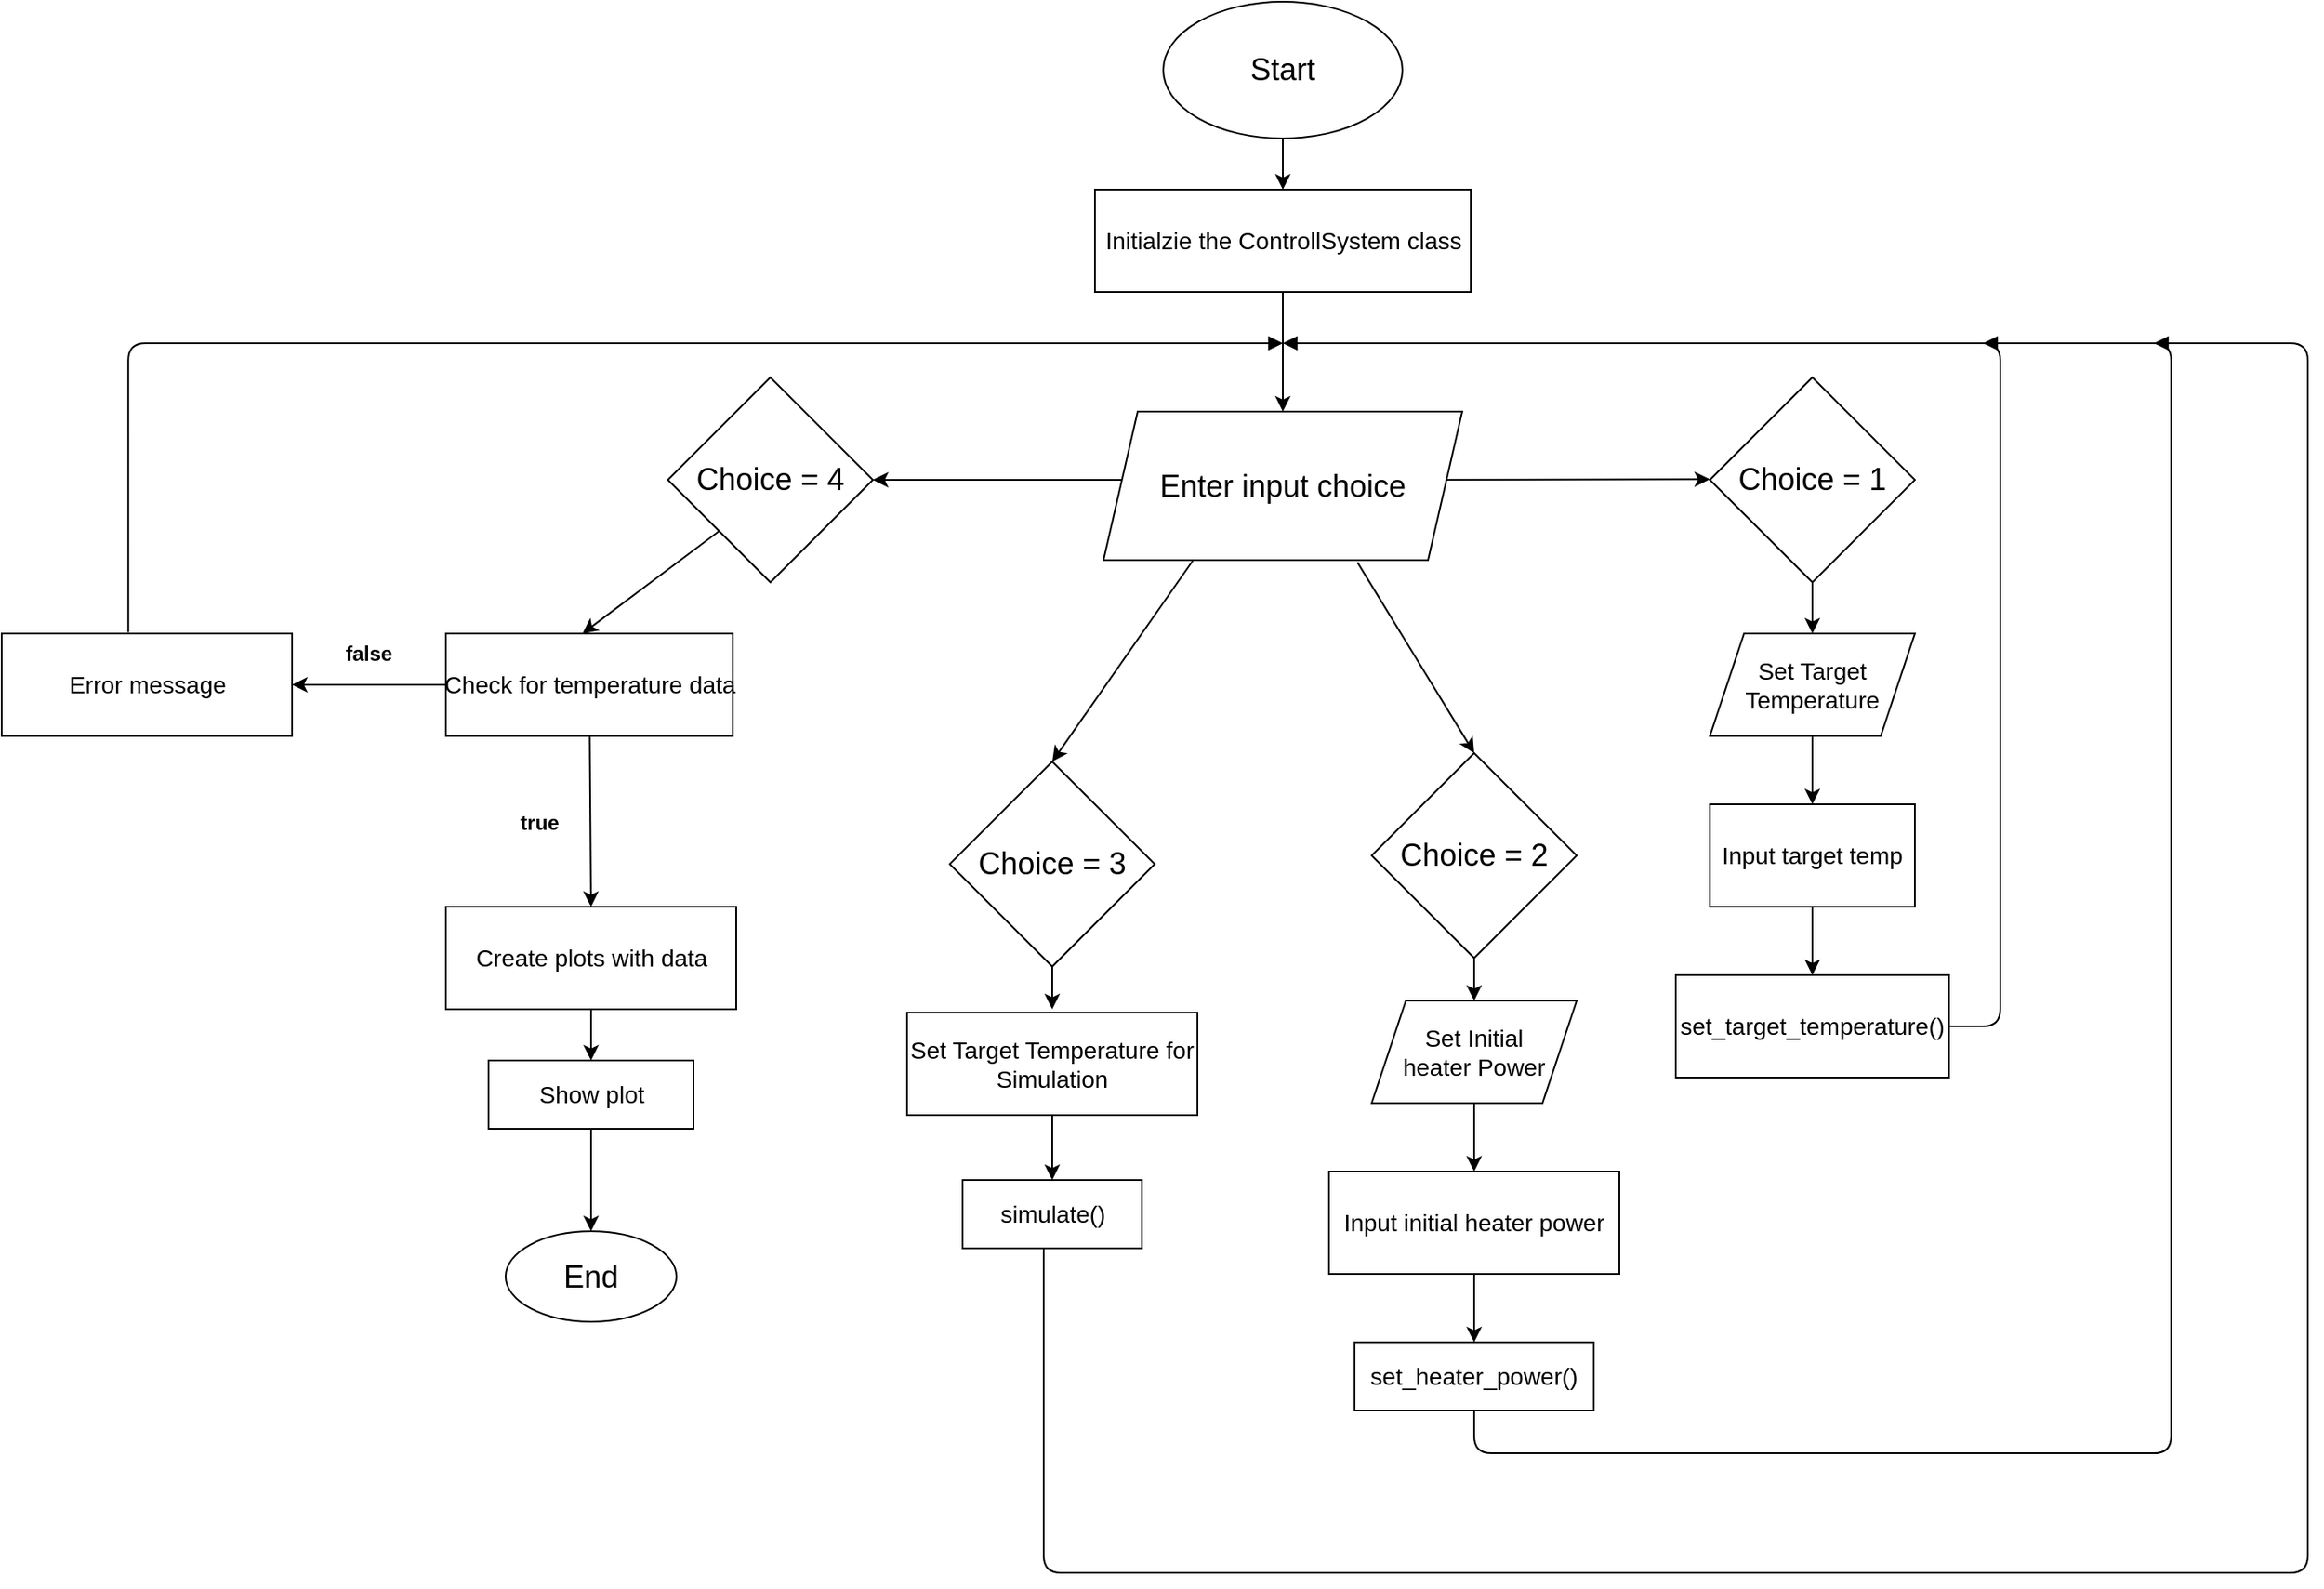 <mxfile>
    <diagram id="ehz1RpYZ33W3WZLCxr4i" name="Page-1">
        <mxGraphModel dx="1084" dy="285" grid="0" gridSize="10" guides="1" tooltips="1" connect="1" arrows="1" fold="1" page="0" pageScale="1" pageWidth="827" pageHeight="1169" math="0" shadow="0">
            <root>
                <mxCell id="0"/>
                <mxCell id="1" parent="0"/>
                <mxCell id="2" value="&lt;font style=&quot;font-size: 18px;&quot;&gt;Start&lt;/font&gt;" style="ellipse;whiteSpace=wrap;html=1;" parent="1" vertex="1">
                    <mxGeometry x="290" y="40" width="140" height="80" as="geometry"/>
                </mxCell>
                <mxCell id="3" value="&lt;font style=&quot;font-size: 14px;&quot;&gt;Initialzie the ControllSystem class&lt;/font&gt;" style="html=1;" parent="1" vertex="1">
                    <mxGeometry x="250" y="150" width="220" height="60" as="geometry"/>
                </mxCell>
                <mxCell id="4" value="" style="endArrow=classic;html=1;exitX=0.5;exitY=1;exitDx=0;exitDy=0;" parent="1" source="2" target="3" edge="1">
                    <mxGeometry width="50" height="50" relative="1" as="geometry">
                        <mxPoint x="400" y="260" as="sourcePoint"/>
                        <mxPoint x="450" y="210" as="targetPoint"/>
                    </mxGeometry>
                </mxCell>
                <mxCell id="5" value="" style="endArrow=classic;html=1;exitX=0.5;exitY=1;exitDx=0;exitDy=0;" parent="1" source="3" edge="1">
                    <mxGeometry width="50" height="50" relative="1" as="geometry">
                        <mxPoint x="400" y="260" as="sourcePoint"/>
                        <mxPoint x="360" y="280.0" as="targetPoint"/>
                    </mxGeometry>
                </mxCell>
                <mxCell id="27" style="edgeStyle=none;html=1;exitX=0;exitY=0;exitDx=0;exitDy=0;" parent="1" edge="1">
                    <mxGeometry relative="1" as="geometry">
                        <mxPoint x="120" y="320" as="targetPoint"/>
                        <mxPoint x="320" y="320" as="sourcePoint"/>
                    </mxGeometry>
                </mxCell>
                <mxCell id="28" style="edgeStyle=none;html=1;exitX=1;exitY=0;exitDx=0;exitDy=0;" parent="1" edge="1">
                    <mxGeometry relative="1" as="geometry">
                        <mxPoint x="610" y="319.667" as="targetPoint"/>
                        <mxPoint x="400" y="320" as="sourcePoint"/>
                    </mxGeometry>
                </mxCell>
                <mxCell id="29" style="edgeStyle=none;html=1;exitX=0.25;exitY=1;exitDx=0;exitDy=0;entryX=0.5;entryY=0;entryDx=0;entryDy=0;" parent="1" source="77" target="51" edge="1">
                    <mxGeometry relative="1" as="geometry">
                        <mxPoint x="220" y="480" as="targetPoint"/>
                        <mxPoint x="320" y="400" as="sourcePoint"/>
                    </mxGeometry>
                </mxCell>
                <mxCell id="30" style="edgeStyle=none;html=1;exitX=0.708;exitY=1.015;exitDx=0;exitDy=0;entryX=0.5;entryY=0;entryDx=0;entryDy=0;exitPerimeter=0;" parent="1" source="77" target="41" edge="1">
                    <mxGeometry relative="1" as="geometry">
                        <mxPoint x="440" y="520" as="targetPoint"/>
                        <mxPoint x="400" y="400" as="sourcePoint"/>
                    </mxGeometry>
                </mxCell>
                <mxCell id="33" style="edgeStyle=none;html=1;entryX=0.5;entryY=0;entryDx=0;entryDy=0;" parent="1" source="31" edge="1">
                    <mxGeometry relative="1" as="geometry">
                        <mxPoint x="670" y="410" as="targetPoint"/>
                    </mxGeometry>
                </mxCell>
                <mxCell id="31" value="&lt;font style=&quot;font-size: 18px;&quot;&gt;Choice = 1&lt;/font&gt;" style="rhombus;whiteSpace=wrap;html=1;" parent="1" vertex="1">
                    <mxGeometry x="610" y="260" width="120" height="120" as="geometry"/>
                </mxCell>
                <mxCell id="35" style="edgeStyle=none;html=1;" parent="1" source="34" edge="1">
                    <mxGeometry relative="1" as="geometry">
                        <mxPoint x="670" y="510" as="targetPoint"/>
                    </mxGeometry>
                </mxCell>
                <mxCell id="34" value="&lt;font style=&quot;font-size: 14px;&quot;&gt;Set Target Temperature&lt;/font&gt;" style="shape=parallelogram;perimeter=parallelogramPerimeter;whiteSpace=wrap;html=1;fixedSize=1;" parent="1" vertex="1">
                    <mxGeometry x="610" y="410" width="120" height="60" as="geometry"/>
                </mxCell>
                <mxCell id="37" style="edgeStyle=none;html=1;" parent="1" source="36" edge="1">
                    <mxGeometry relative="1" as="geometry">
                        <mxPoint x="670" y="610" as="targetPoint"/>
                    </mxGeometry>
                </mxCell>
                <mxCell id="36" value="&lt;font style=&quot;font-size: 14px;&quot;&gt;Input target temp&lt;/font&gt;" style="rounded=0;whiteSpace=wrap;html=1;" parent="1" vertex="1">
                    <mxGeometry x="610" y="510.0" width="120" height="60" as="geometry"/>
                </mxCell>
                <mxCell id="38" value="&lt;font style=&quot;font-size: 14px;&quot;&gt;set_target_temperature()&lt;/font&gt;" style="rounded=0;whiteSpace=wrap;html=1;" parent="1" vertex="1">
                    <mxGeometry x="590" y="610" width="160" height="60" as="geometry"/>
                </mxCell>
                <mxCell id="39" value="" style="endArrow=block;endFill=1;html=1;edgeStyle=orthogonalEdgeStyle;align=left;verticalAlign=top;exitX=1;exitY=0.5;exitDx=0;exitDy=0;" parent="1" source="38" edge="1">
                    <mxGeometry x="-1" relative="1" as="geometry">
                        <mxPoint x="530" y="420" as="sourcePoint"/>
                        <mxPoint x="360" y="240" as="targetPoint"/>
                        <Array as="points">
                            <mxPoint x="780" y="640"/>
                            <mxPoint x="780" y="240"/>
                        </Array>
                    </mxGeometry>
                </mxCell>
                <mxCell id="41" value="&lt;font style=&quot;font-size: 18px;&quot;&gt;Choice = 2&lt;/font&gt;" style="rhombus;whiteSpace=wrap;html=1;" parent="1" vertex="1">
                    <mxGeometry x="412" y="480" width="120" height="120" as="geometry"/>
                </mxCell>
                <mxCell id="42" style="edgeStyle=none;html=1;" parent="1" source="43" edge="1">
                    <mxGeometry relative="1" as="geometry">
                        <mxPoint x="472" y="725" as="targetPoint"/>
                    </mxGeometry>
                </mxCell>
                <mxCell id="43" value="&lt;font style=&quot;font-size: 14px;&quot;&gt;Set Initial &lt;br&gt;heater Power&lt;/font&gt;" style="shape=parallelogram;perimeter=parallelogramPerimeter;whiteSpace=wrap;html=1;fixedSize=1;" parent="1" vertex="1">
                    <mxGeometry x="412" y="625" width="120" height="60" as="geometry"/>
                </mxCell>
                <mxCell id="44" style="edgeStyle=none;html=1;" parent="1" edge="1">
                    <mxGeometry relative="1" as="geometry">
                        <mxPoint x="472" y="825" as="targetPoint"/>
                        <mxPoint x="472" y="785" as="sourcePoint"/>
                    </mxGeometry>
                </mxCell>
                <mxCell id="46" value="&lt;font style=&quot;font-size: 14px;&quot;&gt;set_heater_power()&lt;/font&gt;" style="rounded=0;whiteSpace=wrap;html=1;" parent="1" vertex="1">
                    <mxGeometry x="402" y="825" width="140" height="40" as="geometry"/>
                </mxCell>
                <mxCell id="47" style="edgeStyle=none;html=1;" parent="1" edge="1">
                    <mxGeometry relative="1" as="geometry">
                        <mxPoint x="472" y="600" as="sourcePoint"/>
                        <mxPoint x="472" y="625" as="targetPoint"/>
                    </mxGeometry>
                </mxCell>
                <mxCell id="48" value="&lt;font style=&quot;font-size: 14px;&quot;&gt;Input initial heater power&lt;/font&gt;" style="rounded=0;whiteSpace=wrap;html=1;" parent="1" vertex="1">
                    <mxGeometry x="387" y="725" width="170" height="60" as="geometry"/>
                </mxCell>
                <mxCell id="49" value="" style="endArrow=block;endFill=1;html=1;edgeStyle=orthogonalEdgeStyle;align=left;verticalAlign=top;exitX=0.5;exitY=1;exitDx=0;exitDy=0;" parent="1" source="46" edge="1">
                    <mxGeometry x="-0.947" y="-30" relative="1" as="geometry">
                        <mxPoint x="440" y="670" as="sourcePoint"/>
                        <mxPoint x="770" y="240" as="targetPoint"/>
                        <Array as="points">
                            <mxPoint x="472" y="890"/>
                            <mxPoint x="880" y="890"/>
                            <mxPoint x="880" y="240"/>
                        </Array>
                        <mxPoint as="offset"/>
                    </mxGeometry>
                </mxCell>
                <mxCell id="51" value="&lt;font style=&quot;font-size: 18px;&quot;&gt;Choice = 3&lt;/font&gt;" style="rhombus;whiteSpace=wrap;html=1;" parent="1" vertex="1">
                    <mxGeometry x="165" y="485" width="120" height="120" as="geometry"/>
                </mxCell>
                <mxCell id="52" style="edgeStyle=none;html=1;" parent="1" edge="1">
                    <mxGeometry relative="1" as="geometry">
                        <mxPoint x="225.0" y="730" as="targetPoint"/>
                        <mxPoint x="225.0" y="690" as="sourcePoint"/>
                    </mxGeometry>
                </mxCell>
                <mxCell id="55" value="&lt;font style=&quot;font-size: 14px;&quot;&gt;simulate()&lt;/font&gt;" style="rounded=0;whiteSpace=wrap;html=1;" parent="1" vertex="1">
                    <mxGeometry x="172.5" y="730" width="105" height="40" as="geometry"/>
                </mxCell>
                <mxCell id="56" style="edgeStyle=none;html=1;" parent="1" edge="1">
                    <mxGeometry relative="1" as="geometry">
                        <mxPoint x="225.0" y="605" as="sourcePoint"/>
                        <mxPoint x="225.0" y="630" as="targetPoint"/>
                    </mxGeometry>
                </mxCell>
                <mxCell id="57" value="&lt;font style=&quot;font-size: 14px;&quot;&gt;Set Target Temperature for Simulation&lt;/font&gt;" style="rounded=0;whiteSpace=wrap;html=1;" parent="1" vertex="1">
                    <mxGeometry x="140" y="632" width="170" height="60" as="geometry"/>
                </mxCell>
                <mxCell id="58" value="" style="endArrow=block;endFill=1;html=1;edgeStyle=orthogonalEdgeStyle;align=left;verticalAlign=top;" parent="1" edge="1">
                    <mxGeometry x="-0.392" y="-59" relative="1" as="geometry">
                        <mxPoint x="220" y="770" as="sourcePoint"/>
                        <mxPoint x="870" y="240" as="targetPoint"/>
                        <Array as="points">
                            <mxPoint x="220" y="960"/>
                            <mxPoint x="960" y="960"/>
                        </Array>
                        <mxPoint x="-55" y="-39" as="offset"/>
                    </mxGeometry>
                </mxCell>
                <mxCell id="63" style="edgeStyle=none;html=1;exitX=0;exitY=1;exitDx=0;exitDy=0;" parent="1" source="60" edge="1">
                    <mxGeometry relative="1" as="geometry">
                        <mxPoint x="-50" y="410" as="targetPoint"/>
                    </mxGeometry>
                </mxCell>
                <mxCell id="60" value="&lt;font style=&quot;font-size: 18px;&quot;&gt;Choice = 4&lt;/font&gt;" style="rhombus;whiteSpace=wrap;html=1;" parent="1" vertex="1">
                    <mxGeometry y="260" width="120" height="120" as="geometry"/>
                </mxCell>
                <mxCell id="65" style="edgeStyle=none;html=1;exitX=0;exitY=0.5;exitDx=0;exitDy=0;entryX=1;entryY=0.5;entryDx=0;entryDy=0;" parent="1" source="62" target="64" edge="1">
                    <mxGeometry relative="1" as="geometry"/>
                </mxCell>
                <mxCell id="69" style="edgeStyle=none;html=1;" parent="1" source="62" edge="1">
                    <mxGeometry relative="1" as="geometry">
                        <mxPoint x="-45.0" y="570" as="targetPoint"/>
                    </mxGeometry>
                </mxCell>
                <mxCell id="62" value="&lt;font style=&quot;font-size: 14px;&quot;&gt;Check for temperature data&lt;/font&gt;" style="html=1;" parent="1" vertex="1">
                    <mxGeometry x="-130" y="410" width="168" height="60" as="geometry"/>
                </mxCell>
                <mxCell id="64" value="&lt;font style=&quot;font-size: 14px;&quot;&gt;Error message&lt;/font&gt;" style="html=1;" parent="1" vertex="1">
                    <mxGeometry x="-390" y="410" width="170" height="60" as="geometry"/>
                </mxCell>
                <mxCell id="66" value="" style="endArrow=block;endFill=1;html=1;edgeStyle=orthogonalEdgeStyle;align=left;verticalAlign=top;exitX=0.436;exitY=-0.013;exitDx=0;exitDy=0;exitPerimeter=0;" parent="1" source="64" edge="1">
                    <mxGeometry x="-1" y="70" relative="1" as="geometry">
                        <mxPoint x="-290" y="360" as="sourcePoint"/>
                        <mxPoint x="360" y="240" as="targetPoint"/>
                        <Array as="points">
                            <mxPoint x="-266" y="240"/>
                            <mxPoint x="-90" y="240"/>
                        </Array>
                        <mxPoint as="offset"/>
                    </mxGeometry>
                </mxCell>
                <mxCell id="68" value="false" style="text;align=center;fontStyle=1;verticalAlign=middle;spacingLeft=3;spacingRight=3;strokeColor=none;rotatable=0;points=[[0,0.5],[1,0.5]];portConstraint=eastwest;" parent="1" vertex="1">
                    <mxGeometry x="-215" y="408" width="80" height="26" as="geometry"/>
                </mxCell>
                <mxCell id="70" value="true" style="text;align=center;fontStyle=1;verticalAlign=middle;spacingLeft=3;spacingRight=3;strokeColor=none;rotatable=0;points=[[0,0.5],[1,0.5]];portConstraint=eastwest;" parent="1" vertex="1">
                    <mxGeometry x="-115" y="507" width="80" height="26" as="geometry"/>
                </mxCell>
                <mxCell id="73" style="edgeStyle=none;html=1;" parent="1" source="72" edge="1">
                    <mxGeometry relative="1" as="geometry">
                        <mxPoint x="-45" y="660" as="targetPoint"/>
                    </mxGeometry>
                </mxCell>
                <mxCell id="72" value="&lt;font style=&quot;font-size: 14px;&quot;&gt;Create plots with data&lt;/font&gt;" style="html=1;" parent="1" vertex="1">
                    <mxGeometry x="-130" y="570" width="170" height="60" as="geometry"/>
                </mxCell>
                <mxCell id="75" style="edgeStyle=none;html=1;" parent="1" source="74" edge="1">
                    <mxGeometry relative="1" as="geometry">
                        <mxPoint x="-45" y="760" as="targetPoint"/>
                    </mxGeometry>
                </mxCell>
                <mxCell id="74" value="&lt;font style=&quot;font-size: 14px;&quot;&gt;Show plot&lt;/font&gt;" style="html=1;" parent="1" vertex="1">
                    <mxGeometry x="-105" y="660" width="120" height="40" as="geometry"/>
                </mxCell>
                <mxCell id="76" value="&lt;font style=&quot;font-size: 18px;&quot;&gt;End&lt;/font&gt;" style="ellipse;whiteSpace=wrap;html=1;" parent="1" vertex="1">
                    <mxGeometry x="-95" y="760" width="100" height="53" as="geometry"/>
                </mxCell>
                <mxCell id="77" value="&lt;font style=&quot;font-size: 18px;&quot;&gt;Enter input choice&lt;/font&gt;" style="shape=parallelogram;perimeter=parallelogramPerimeter;whiteSpace=wrap;html=1;fixedSize=1;" parent="1" vertex="1">
                    <mxGeometry x="255" y="280" width="210" height="87" as="geometry"/>
                </mxCell>
            </root>
        </mxGraphModel>
    </diagram>
</mxfile>